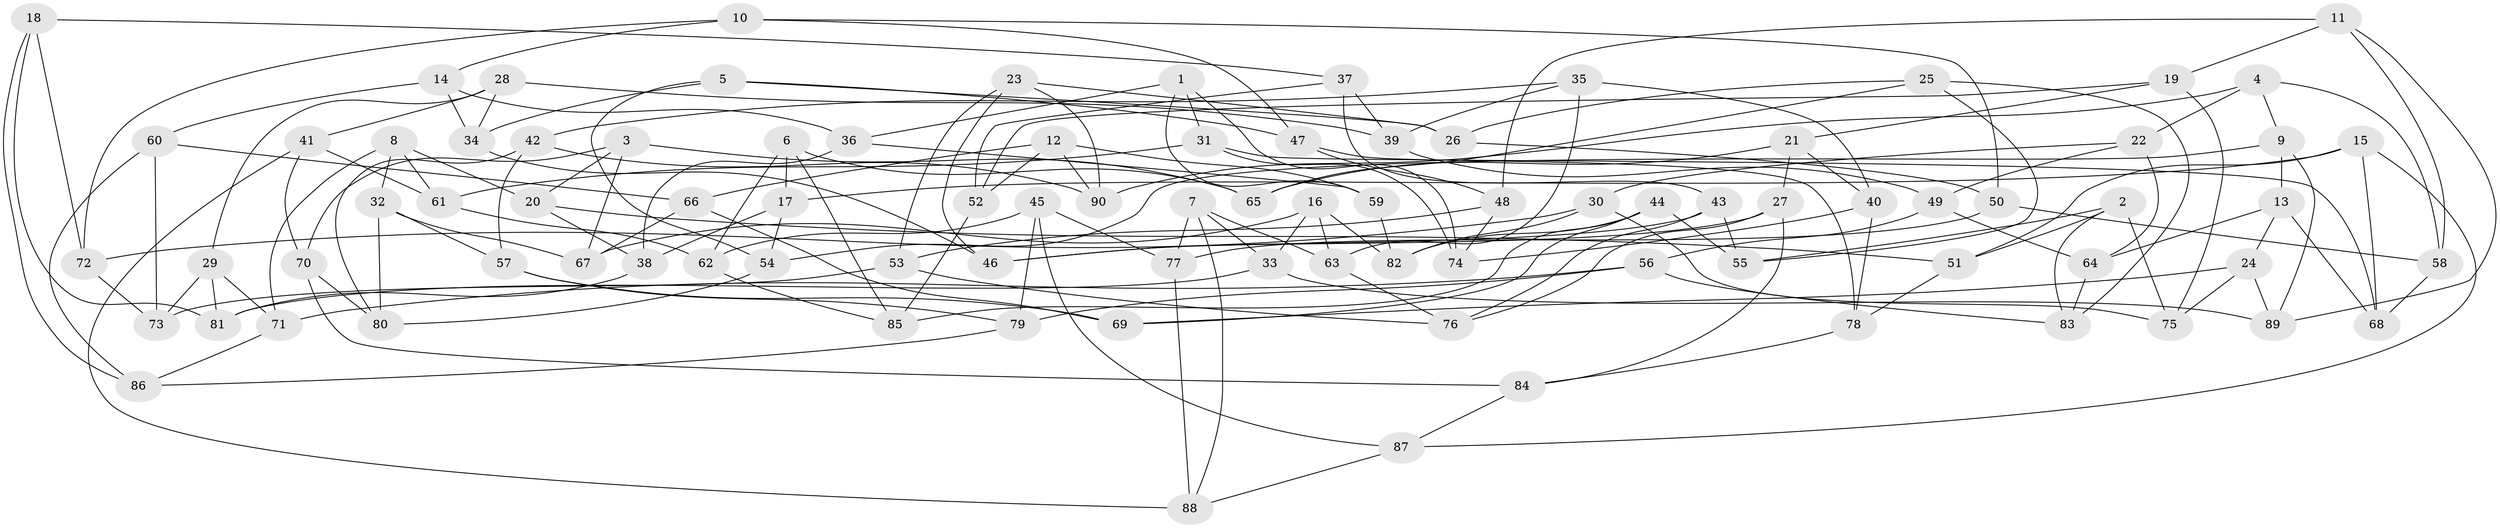 // coarse degree distribution, {5: 0.1111111111111111, 3: 0.2222222222222222, 6: 0.18518518518518517, 4: 0.2222222222222222, 7: 0.07407407407407407, 2: 0.037037037037037035, 8: 0.07407407407407407, 13: 0.037037037037037035, 10: 0.037037037037037035}
// Generated by graph-tools (version 1.1) at 2025/01/03/04/25 22:01:32]
// undirected, 90 vertices, 180 edges
graph export_dot {
graph [start="1"]
  node [color=gray90,style=filled];
  1;
  2;
  3;
  4;
  5;
  6;
  7;
  8;
  9;
  10;
  11;
  12;
  13;
  14;
  15;
  16;
  17;
  18;
  19;
  20;
  21;
  22;
  23;
  24;
  25;
  26;
  27;
  28;
  29;
  30;
  31;
  32;
  33;
  34;
  35;
  36;
  37;
  38;
  39;
  40;
  41;
  42;
  43;
  44;
  45;
  46;
  47;
  48;
  49;
  50;
  51;
  52;
  53;
  54;
  55;
  56;
  57;
  58;
  59;
  60;
  61;
  62;
  63;
  64;
  65;
  66;
  67;
  68;
  69;
  70;
  71;
  72;
  73;
  74;
  75;
  76;
  77;
  78;
  79;
  80;
  81;
  82;
  83;
  84;
  85;
  86;
  87;
  88;
  89;
  90;
  1 -- 74;
  1 -- 36;
  1 -- 59;
  1 -- 31;
  2 -- 55;
  2 -- 83;
  2 -- 75;
  2 -- 51;
  3 -- 65;
  3 -- 20;
  3 -- 67;
  3 -- 70;
  4 -- 58;
  4 -- 9;
  4 -- 90;
  4 -- 22;
  5 -- 34;
  5 -- 47;
  5 -- 26;
  5 -- 54;
  6 -- 17;
  6 -- 62;
  6 -- 65;
  6 -- 85;
  7 -- 77;
  7 -- 33;
  7 -- 63;
  7 -- 88;
  8 -- 61;
  8 -- 71;
  8 -- 20;
  8 -- 32;
  9 -- 13;
  9 -- 54;
  9 -- 89;
  10 -- 50;
  10 -- 72;
  10 -- 47;
  10 -- 14;
  11 -- 48;
  11 -- 58;
  11 -- 89;
  11 -- 19;
  12 -- 90;
  12 -- 59;
  12 -- 66;
  12 -- 52;
  13 -- 24;
  13 -- 64;
  13 -- 68;
  14 -- 36;
  14 -- 60;
  14 -- 34;
  15 -- 17;
  15 -- 68;
  15 -- 51;
  15 -- 87;
  16 -- 82;
  16 -- 63;
  16 -- 33;
  16 -- 67;
  17 -- 38;
  17 -- 54;
  18 -- 86;
  18 -- 37;
  18 -- 81;
  18 -- 72;
  19 -- 21;
  19 -- 75;
  19 -- 52;
  20 -- 38;
  20 -- 51;
  21 -- 27;
  21 -- 65;
  21 -- 40;
  22 -- 64;
  22 -- 30;
  22 -- 49;
  23 -- 53;
  23 -- 90;
  23 -- 26;
  23 -- 46;
  24 -- 75;
  24 -- 89;
  24 -- 69;
  25 -- 55;
  25 -- 83;
  25 -- 26;
  25 -- 65;
  26 -- 50;
  27 -- 76;
  27 -- 46;
  27 -- 84;
  28 -- 29;
  28 -- 41;
  28 -- 34;
  28 -- 39;
  29 -- 81;
  29 -- 73;
  29 -- 71;
  30 -- 82;
  30 -- 72;
  30 -- 75;
  31 -- 68;
  31 -- 74;
  31 -- 61;
  32 -- 67;
  32 -- 57;
  32 -- 80;
  33 -- 89;
  33 -- 81;
  34 -- 46;
  35 -- 40;
  35 -- 63;
  35 -- 39;
  35 -- 42;
  36 -- 59;
  36 -- 38;
  37 -- 39;
  37 -- 43;
  37 -- 52;
  38 -- 81;
  39 -- 49;
  40 -- 74;
  40 -- 78;
  41 -- 70;
  41 -- 61;
  41 -- 88;
  42 -- 57;
  42 -- 90;
  42 -- 80;
  43 -- 46;
  43 -- 76;
  43 -- 55;
  44 -- 69;
  44 -- 55;
  44 -- 82;
  44 -- 85;
  45 -- 87;
  45 -- 77;
  45 -- 79;
  45 -- 62;
  47 -- 78;
  47 -- 48;
  48 -- 53;
  48 -- 74;
  49 -- 56;
  49 -- 64;
  50 -- 77;
  50 -- 58;
  51 -- 78;
  52 -- 85;
  53 -- 76;
  53 -- 73;
  54 -- 80;
  56 -- 83;
  56 -- 79;
  56 -- 71;
  57 -- 79;
  57 -- 69;
  58 -- 68;
  59 -- 82;
  60 -- 66;
  60 -- 86;
  60 -- 73;
  61 -- 62;
  62 -- 85;
  63 -- 76;
  64 -- 83;
  66 -- 69;
  66 -- 67;
  70 -- 80;
  70 -- 84;
  71 -- 86;
  72 -- 73;
  77 -- 88;
  78 -- 84;
  79 -- 86;
  84 -- 87;
  87 -- 88;
}
